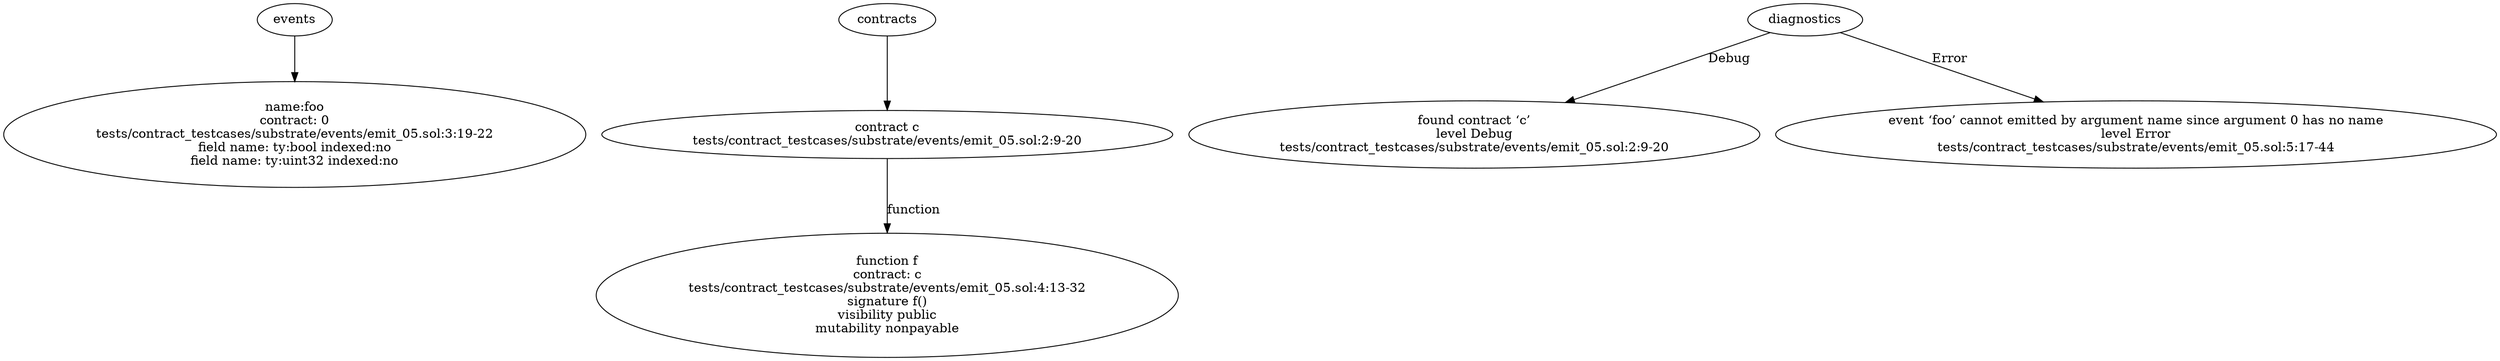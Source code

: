 strict digraph "tests/contract_testcases/substrate/events/emit_05.sol" {
	foo [label="name:foo\ncontract: 0\ntests/contract_testcases/substrate/events/emit_05.sol:3:19-22\nfield name: ty:bool indexed:no\nfield name: ty:uint32 indexed:no"]
	contract [label="contract c\ntests/contract_testcases/substrate/events/emit_05.sol:2:9-20"]
	f [label="function f\ncontract: c\ntests/contract_testcases/substrate/events/emit_05.sol:4:13-32\nsignature f()\nvisibility public\nmutability nonpayable"]
	diagnostic [label="found contract ‘c’\nlevel Debug\ntests/contract_testcases/substrate/events/emit_05.sol:2:9-20"]
	diagnostic_7 [label="event ‘foo’ cannot emitted by argument name since argument 0 has no name\nlevel Error\ntests/contract_testcases/substrate/events/emit_05.sol:5:17-44"]
	events -> foo
	contracts -> contract
	contract -> f [label="function"]
	diagnostics -> diagnostic [label="Debug"]
	diagnostics -> diagnostic_7 [label="Error"]
}
